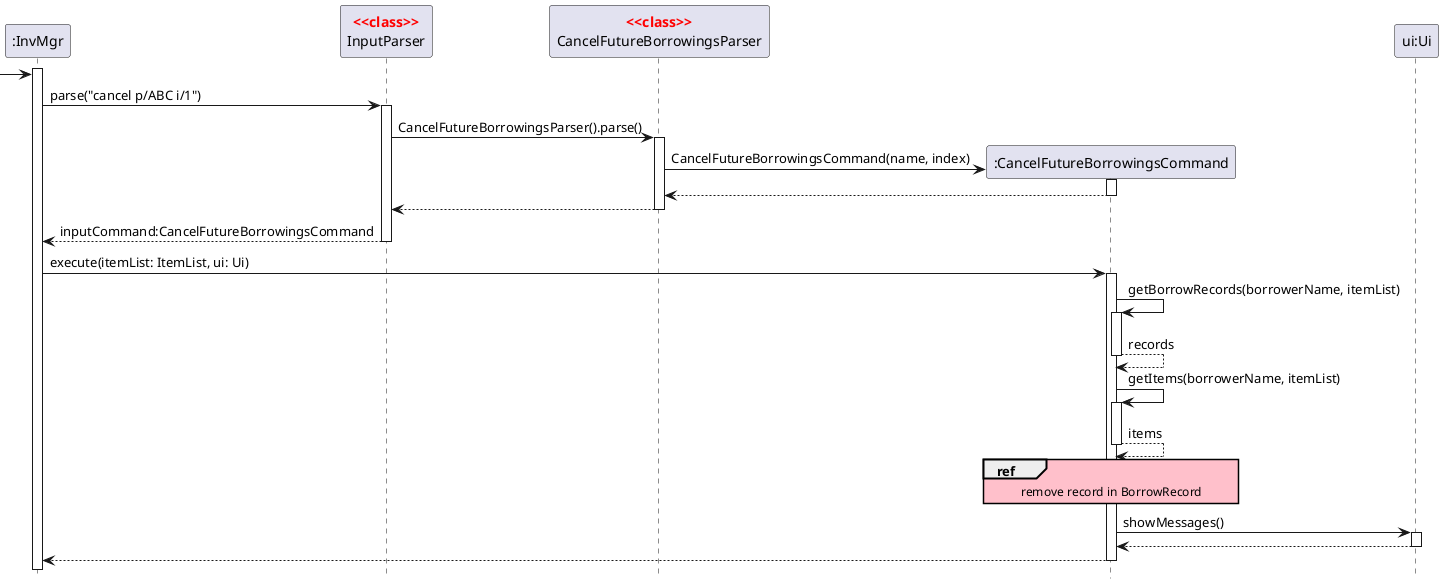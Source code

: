 @startuml
'https://plantuml.com/sequence-diagram
hide footbox
skinparam guillemet false
skinparam sequenceStereotypeFontColor red
skinparam sequenceStereotypeFontStyle bold
skinparam SequenceReferenceBackgroundColor pink

Participant ":InvMgr" as invmgr
Participant "InputParser" as parser <<class>>
Participant "CancelFutureBorrowingsParser" as cancelparser <<class>>
Participant ":CancelFutureBorrowingsCommand" as cancelcmd
Participant "ui:Ui" as ui

activate invmgr

-> invmgr
invmgr -> parser:parse("cancel p/ABC i/1")
activate parser

parser -> cancelparser:CancelFutureBorrowingsParser().parse()
activate cancelparser
create cancelcmd
cancelparser -> cancelcmd:CancelFutureBorrowingsCommand(name, index)
activate cancelcmd
return
return
return inputCommand:CancelFutureBorrowingsCommand

invmgr -> cancelcmd:execute(itemList: ItemList, ui: Ui)

activate cancelcmd
cancelcmd -> cancelcmd:getBorrowRecords(borrowerName, itemList)
activate cancelcmd
return records

cancelcmd -> cancelcmd:getItems(borrowerName, itemList)
activate cancelcmd
return items

ref over cancelcmd
remove record in BorrowRecord
end ref

cancelcmd -> ui:showMessages()
activate ui
return
return

@enduml